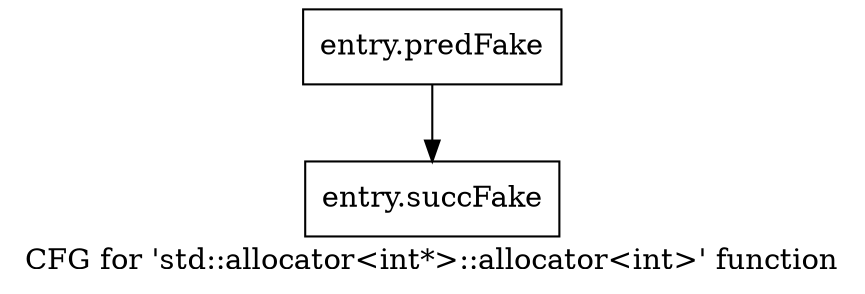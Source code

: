 digraph "CFG for 'std::allocator\<int*\>::allocator\<int\>' function" {
	label="CFG for 'std::allocator\<int*\>::allocator\<int\>' function";

	Node0x499ea20 [shape=record,filename="",linenumber="",label="{entry.predFake}"];
	Node0x499ea20 -> Node0x4940360[ callList="" memoryops="" filename="/proj/xbuilds/2019.2_0801_1/installs/lin64/Vivado/HEAD/tps/lnx64/gcc-6.2.0/lib/gcc/x86_64-pc-linux-gnu/6.2.0/../../../../include/c++/6.2.0/bits/allocator.h"];
	Node0x4940360 [shape=record,filename="/proj/xbuilds/2019.2_0801_1/installs/lin64/Vivado/HEAD/tps/lnx64/gcc-6.2.0/lib/gcc/x86_64-pc-linux-gnu/6.2.0/../../../../include/c++/6.2.0/bits/allocator.h",linenumber="124",label="{entry.succFake}"];
}
